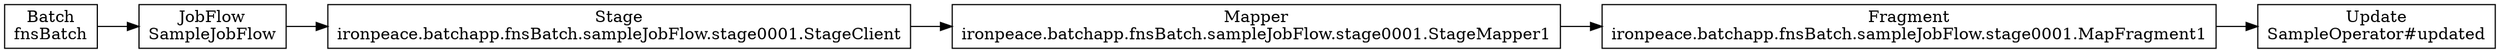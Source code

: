 digraph {
    rankdir = LR;
    "81355914-7f33-4090-843a-047830bcddd0" [shape=box, label="Batch\nfnsBatch"];
    "a3009e50-42c4-44f7-90b1-4dd39ef74d39" [shape=box, label="JobFlow\nSampleJobFlow"];
    "87d993f4-08d6-48c1-b9d1-f196b8afc1a8" [shape=box, label="Stage\nironpeace.batchapp.fnsBatch.sampleJobFlow.stage0001.StageClient"];
    "b2064c3d-46a6-400c-a979-e218ba020068" [shape=box, label="Mapper\nironpeace.batchapp.fnsBatch.sampleJobFlow.stage0001.StageMapper1"];
    "87d993f4-08d6-48c1-b9d1-f196b8afc1a8" -> "b2064c3d-46a6-400c-a979-e218ba020068";
    "6050a511-7486-483a-bfa4-3cf07ebcc585" [shape=box, label="Fragment\nironpeace.batchapp.fnsBatch.sampleJobFlow.stage0001.MapFragment1"];
    "8f21c1e6-b99f-48fb-aafc-fe946cd1d5da" [shape=box, label="Update\nSampleOperator#updated"];
    "6050a511-7486-483a-bfa4-3cf07ebcc585" -> "8f21c1e6-b99f-48fb-aafc-fe946cd1d5da";
    "b2064c3d-46a6-400c-a979-e218ba020068" -> "6050a511-7486-483a-bfa4-3cf07ebcc585";
    "a3009e50-42c4-44f7-90b1-4dd39ef74d39" -> "87d993f4-08d6-48c1-b9d1-f196b8afc1a8";
    "81355914-7f33-4090-843a-047830bcddd0" -> "a3009e50-42c4-44f7-90b1-4dd39ef74d39";
}
